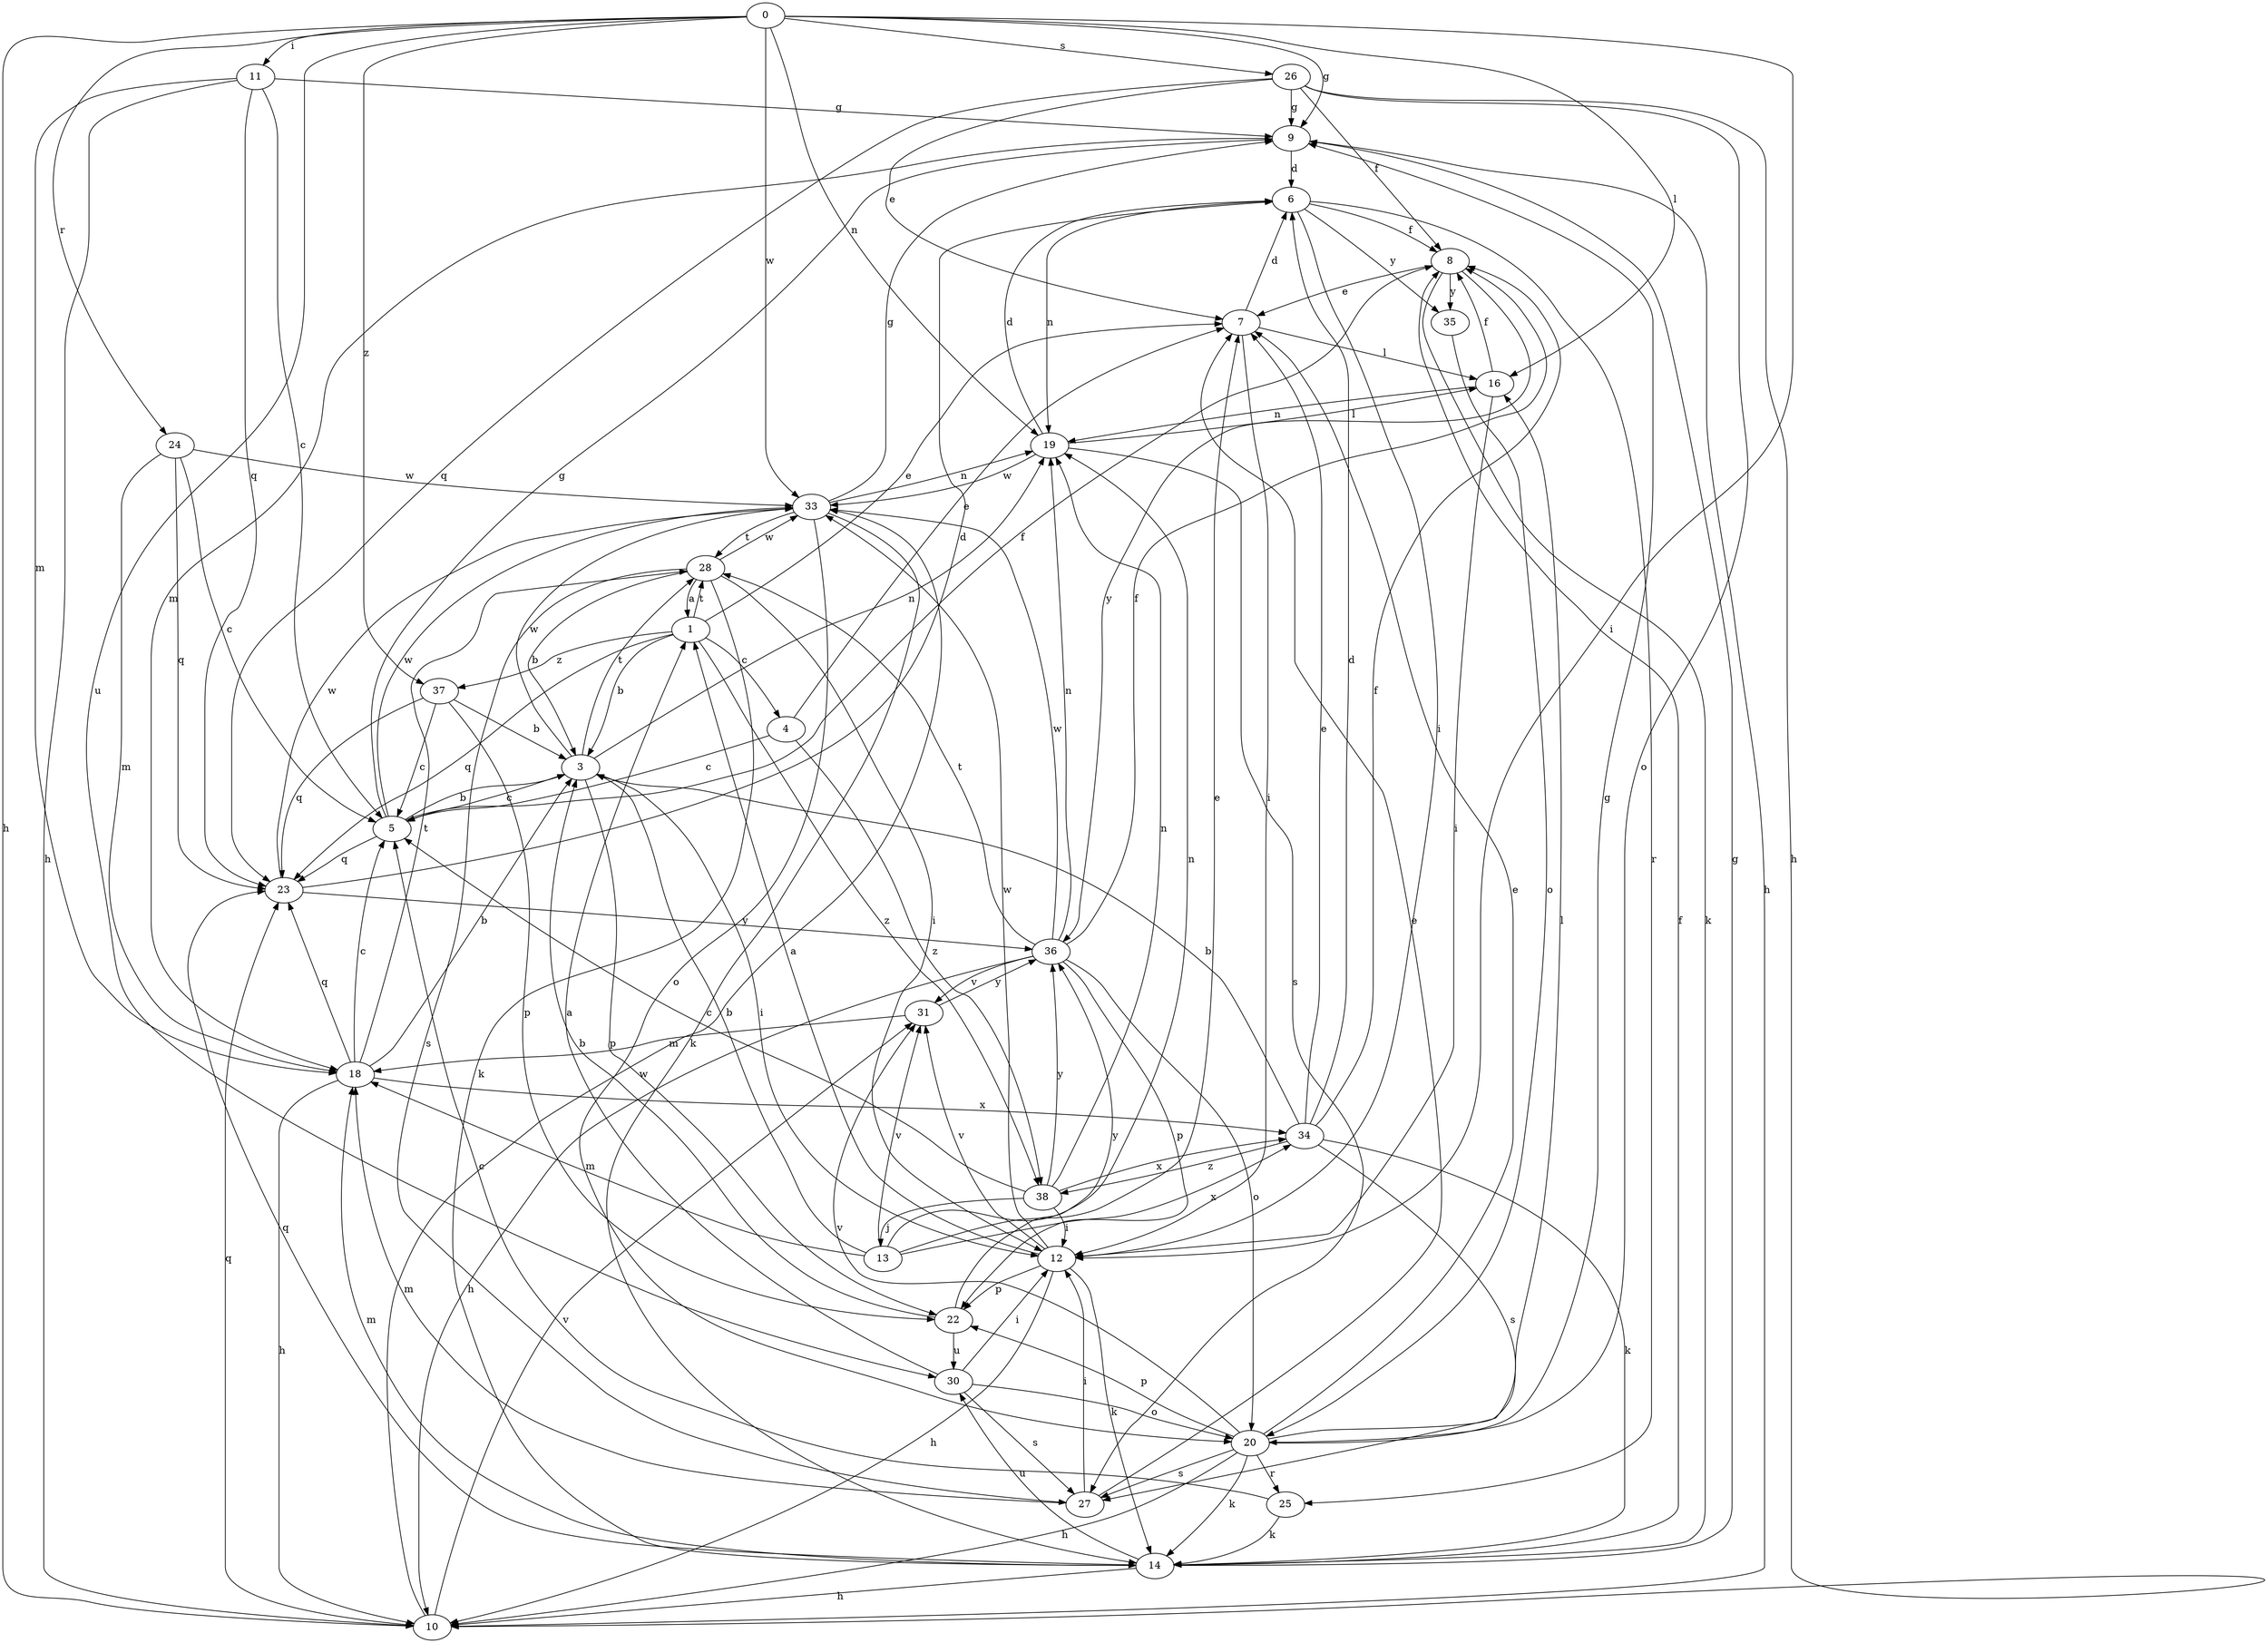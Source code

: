 strict digraph  {
0;
1;
3;
4;
5;
6;
7;
8;
9;
10;
11;
12;
13;
14;
16;
18;
19;
20;
22;
23;
24;
25;
26;
27;
28;
30;
31;
33;
34;
35;
36;
37;
38;
0 -> 9  [label=g];
0 -> 10  [label=h];
0 -> 11  [label=i];
0 -> 12  [label=i];
0 -> 16  [label=l];
0 -> 19  [label=n];
0 -> 24  [label=r];
0 -> 26  [label=s];
0 -> 30  [label=u];
0 -> 33  [label=w];
0 -> 37  [label=z];
1 -> 3  [label=b];
1 -> 4  [label=c];
1 -> 7  [label=e];
1 -> 23  [label=q];
1 -> 28  [label=t];
1 -> 37  [label=z];
1 -> 38  [label=z];
3 -> 5  [label=c];
3 -> 12  [label=i];
3 -> 19  [label=n];
3 -> 22  [label=p];
3 -> 28  [label=t];
3 -> 33  [label=w];
4 -> 5  [label=c];
4 -> 7  [label=e];
4 -> 38  [label=z];
5 -> 3  [label=b];
5 -> 8  [label=f];
5 -> 9  [label=g];
5 -> 23  [label=q];
5 -> 33  [label=w];
6 -> 8  [label=f];
6 -> 12  [label=i];
6 -> 19  [label=n];
6 -> 25  [label=r];
6 -> 35  [label=y];
7 -> 6  [label=d];
7 -> 12  [label=i];
7 -> 16  [label=l];
8 -> 7  [label=e];
8 -> 14  [label=k];
8 -> 35  [label=y];
8 -> 36  [label=y];
9 -> 6  [label=d];
9 -> 10  [label=h];
9 -> 18  [label=m];
10 -> 23  [label=q];
10 -> 31  [label=v];
10 -> 33  [label=w];
11 -> 5  [label=c];
11 -> 9  [label=g];
11 -> 10  [label=h];
11 -> 18  [label=m];
11 -> 23  [label=q];
12 -> 1  [label=a];
12 -> 10  [label=h];
12 -> 14  [label=k];
12 -> 22  [label=p];
12 -> 31  [label=v];
12 -> 33  [label=w];
13 -> 3  [label=b];
13 -> 7  [label=e];
13 -> 18  [label=m];
13 -> 19  [label=n];
13 -> 31  [label=v];
13 -> 34  [label=x];
14 -> 8  [label=f];
14 -> 9  [label=g];
14 -> 10  [label=h];
14 -> 18  [label=m];
14 -> 23  [label=q];
14 -> 30  [label=u];
16 -> 8  [label=f];
16 -> 12  [label=i];
16 -> 19  [label=n];
18 -> 3  [label=b];
18 -> 5  [label=c];
18 -> 10  [label=h];
18 -> 23  [label=q];
18 -> 28  [label=t];
18 -> 34  [label=x];
19 -> 6  [label=d];
19 -> 16  [label=l];
19 -> 27  [label=s];
19 -> 33  [label=w];
20 -> 7  [label=e];
20 -> 9  [label=g];
20 -> 10  [label=h];
20 -> 14  [label=k];
20 -> 16  [label=l];
20 -> 22  [label=p];
20 -> 25  [label=r];
20 -> 27  [label=s];
20 -> 31  [label=v];
22 -> 3  [label=b];
22 -> 30  [label=u];
22 -> 36  [label=y];
23 -> 6  [label=d];
23 -> 33  [label=w];
23 -> 36  [label=y];
24 -> 5  [label=c];
24 -> 18  [label=m];
24 -> 23  [label=q];
24 -> 33  [label=w];
25 -> 5  [label=c];
25 -> 14  [label=k];
26 -> 7  [label=e];
26 -> 8  [label=f];
26 -> 9  [label=g];
26 -> 10  [label=h];
26 -> 20  [label=o];
26 -> 23  [label=q];
27 -> 7  [label=e];
27 -> 12  [label=i];
27 -> 18  [label=m];
28 -> 1  [label=a];
28 -> 3  [label=b];
28 -> 12  [label=i];
28 -> 14  [label=k];
28 -> 27  [label=s];
28 -> 33  [label=w];
30 -> 1  [label=a];
30 -> 12  [label=i];
30 -> 20  [label=o];
30 -> 27  [label=s];
31 -> 18  [label=m];
31 -> 36  [label=y];
33 -> 9  [label=g];
33 -> 14  [label=k];
33 -> 19  [label=n];
33 -> 20  [label=o];
33 -> 28  [label=t];
34 -> 3  [label=b];
34 -> 6  [label=d];
34 -> 7  [label=e];
34 -> 8  [label=f];
34 -> 14  [label=k];
34 -> 27  [label=s];
34 -> 38  [label=z];
35 -> 20  [label=o];
36 -> 8  [label=f];
36 -> 10  [label=h];
36 -> 19  [label=n];
36 -> 20  [label=o];
36 -> 22  [label=p];
36 -> 28  [label=t];
36 -> 31  [label=v];
36 -> 33  [label=w];
37 -> 3  [label=b];
37 -> 5  [label=c];
37 -> 22  [label=p];
37 -> 23  [label=q];
38 -> 5  [label=c];
38 -> 12  [label=i];
38 -> 13  [label=j];
38 -> 19  [label=n];
38 -> 34  [label=x];
38 -> 36  [label=y];
}
